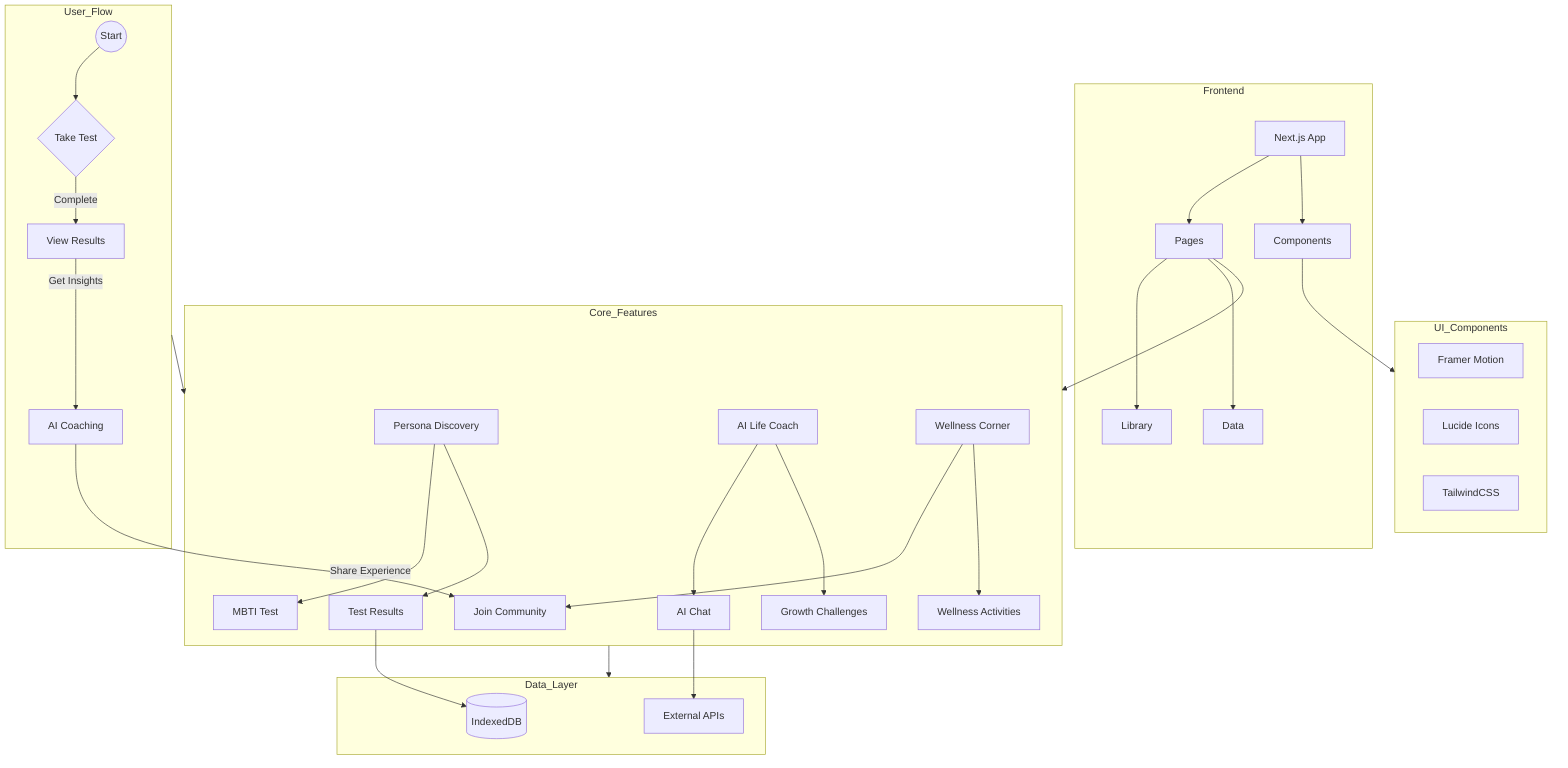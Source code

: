 graph TD
    subgraph Frontend
        Next[Next.js App]
        Pages[Pages]
        Components[Components]
        Lib[Library]
        Data[Data]
        
        Next --> Pages
        Next --> Components
        Pages --> Lib
        Pages --> Data
    end
    
    subgraph Core_Features
        PD[Persona Discovery]
        AC[AI Life Coach]
        WC[Wellness Corner]
        
        PD --> MBTI[MBTI Test]
        PD --> Results[Test Results]
        AC --> Chat[AI Chat]
        AC --> Challenges[Growth Challenges]
        WC --> Community[Community Posts]
        WC --> Activities[Wellness Activities]
    end
    
    subgraph Data_Layer
        IDB[(IndexedDB)]
        API[External APIs]
        
        Results --> IDB
        Chat --> API
    end
    
    subgraph UI_Components
        Motion[Framer Motion]
        Lucide[Lucide Icons]
        Tailwind[TailwindCSS]
    end
    
    subgraph User_Flow
        Start((Start))
        Test{Take Test}
        ViewResults[View Results]
        Coaching[AI Coaching]
        Community[Join Community]
        
        Start --> Test
        Test -->|Complete| ViewResults
        ViewResults -->|Get Insights| Coaching
        Coaching -->|Share Experience| Community
    end
    
    Pages --> Core_Features
    Components --> UI_Components
    Core_Features --> Data_Layer
    User_Flow --> Core_Features